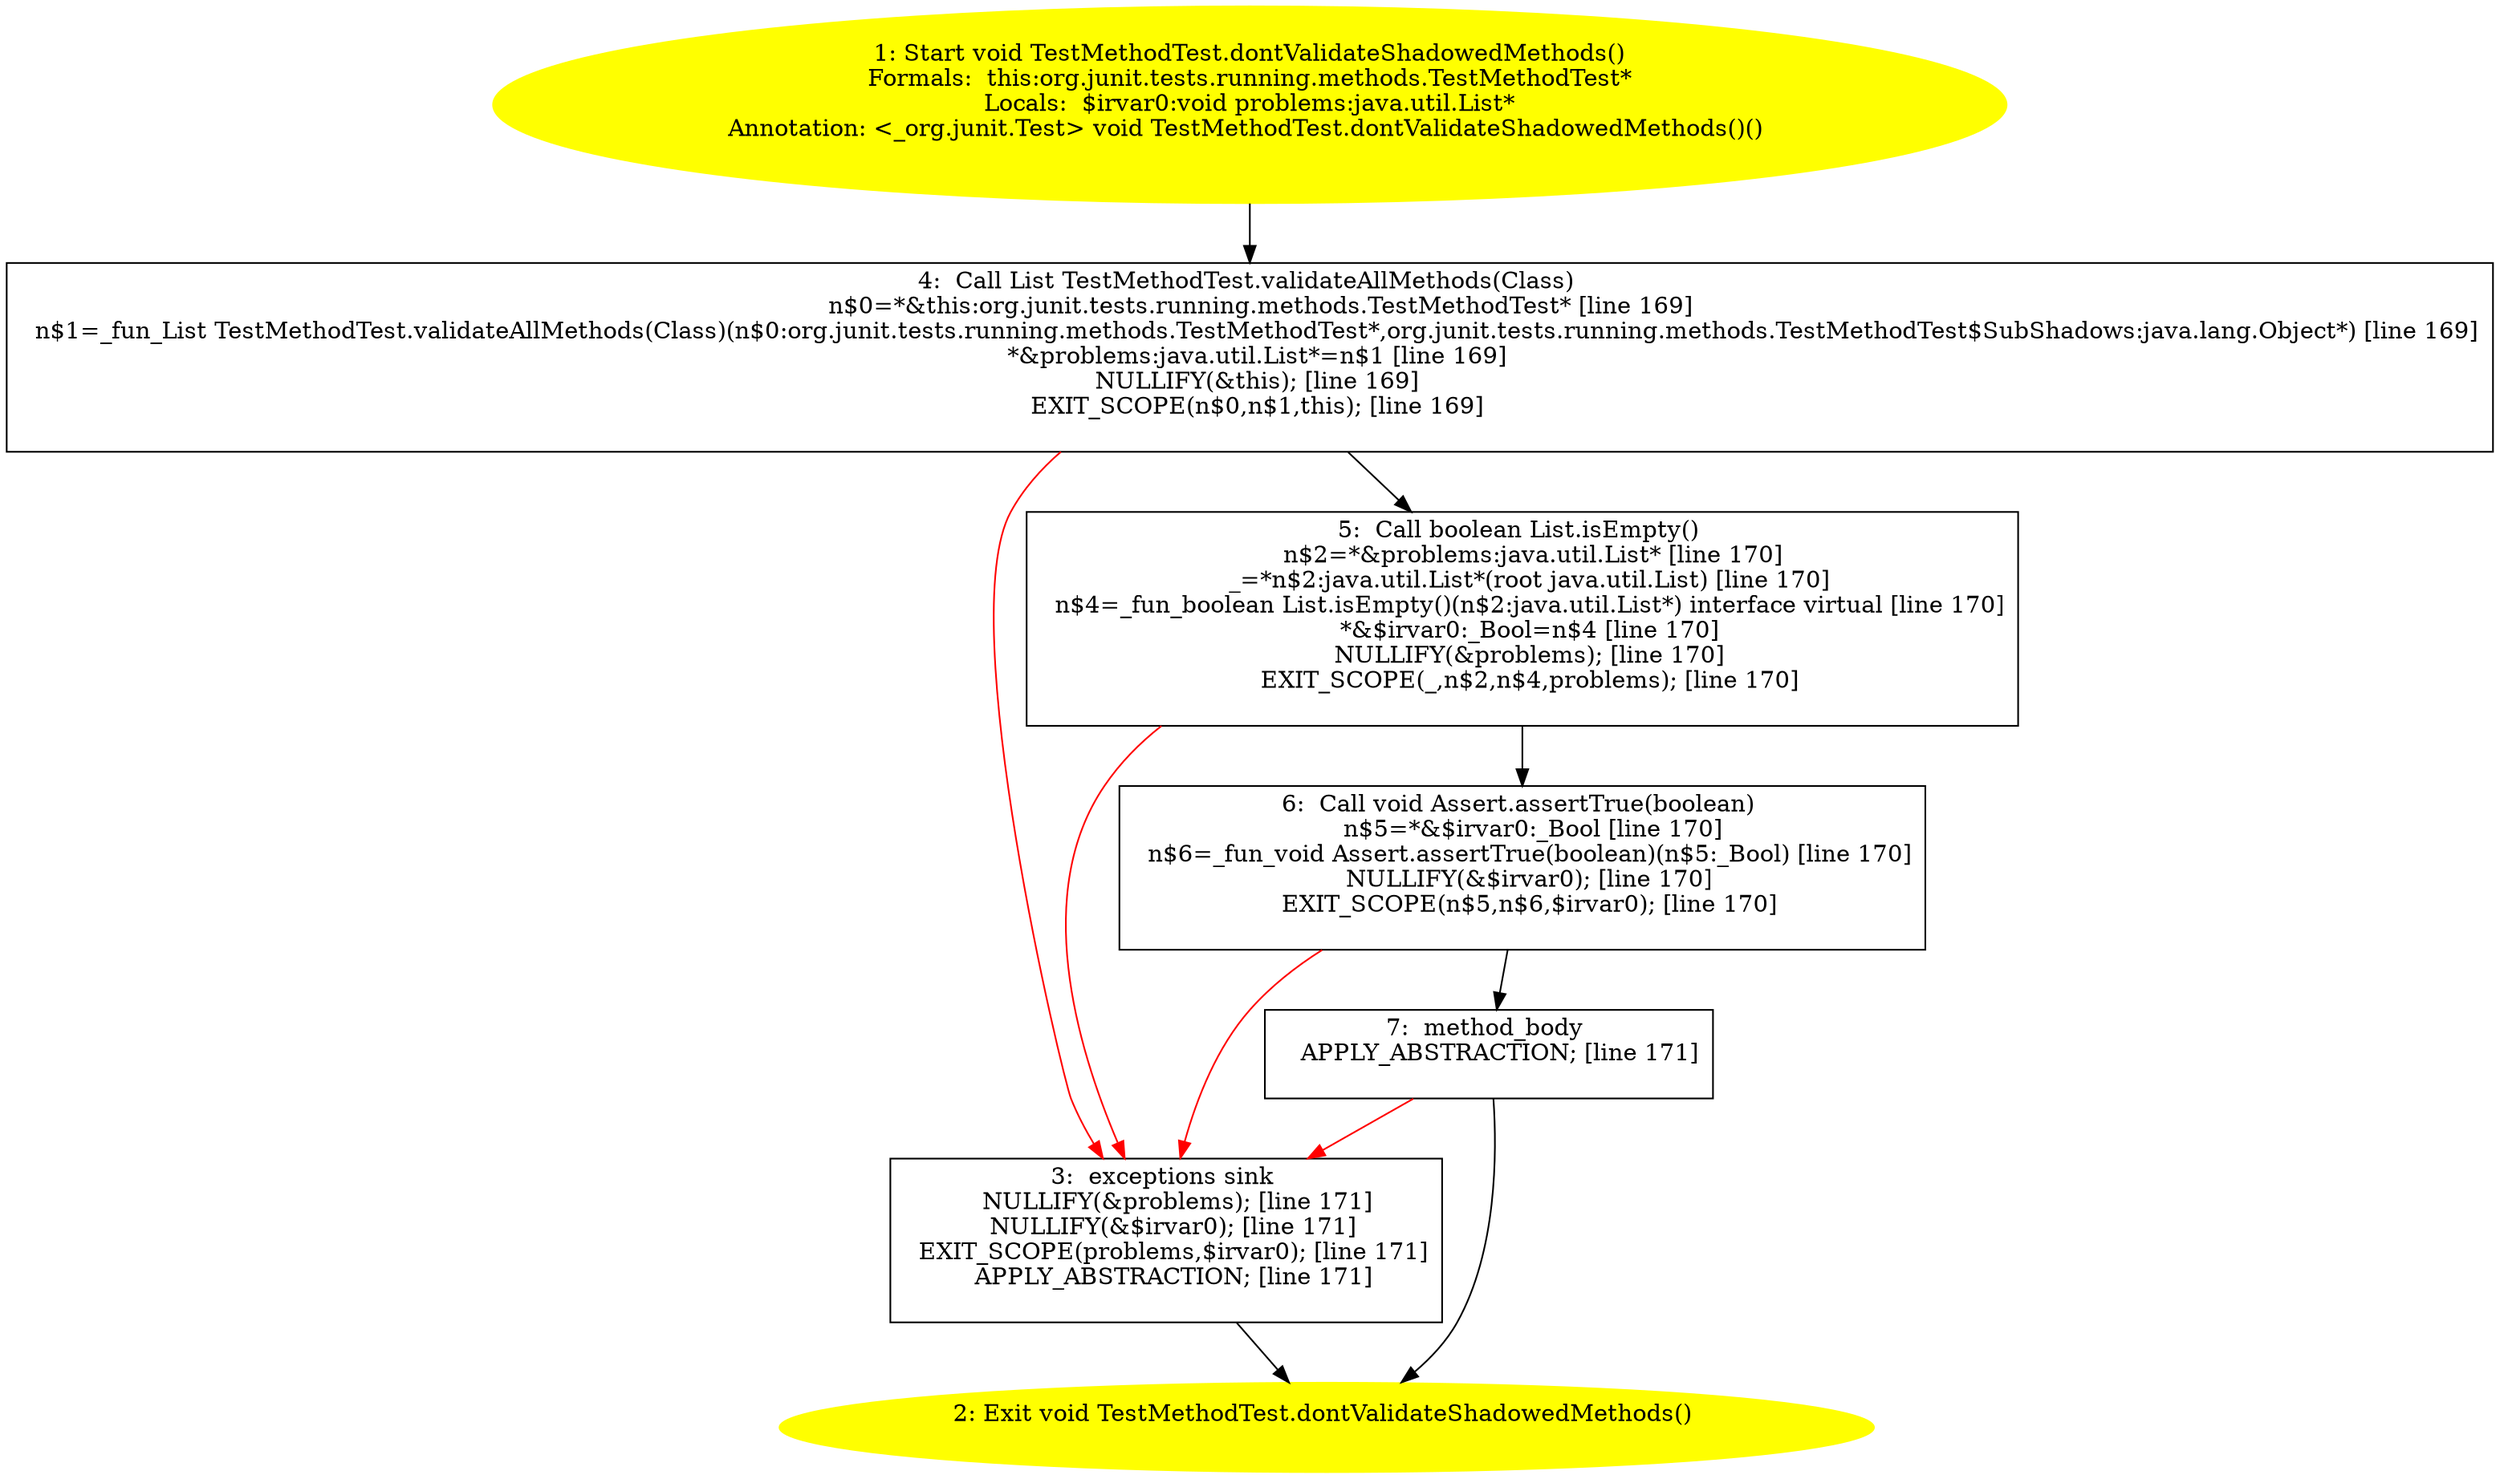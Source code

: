/* @generated */
digraph cfg {
"org.junit.tests.running.methods.TestMethodTest.dontValidateShadowedMethods():void.245d1fc67867889e0f8a6d93858929ac_1" [label="1: Start void TestMethodTest.dontValidateShadowedMethods()\nFormals:  this:org.junit.tests.running.methods.TestMethodTest*\nLocals:  $irvar0:void problems:java.util.List*\nAnnotation: <_org.junit.Test> void TestMethodTest.dontValidateShadowedMethods()() \n  " color=yellow style=filled]
	

	 "org.junit.tests.running.methods.TestMethodTest.dontValidateShadowedMethods():void.245d1fc67867889e0f8a6d93858929ac_1" -> "org.junit.tests.running.methods.TestMethodTest.dontValidateShadowedMethods():void.245d1fc67867889e0f8a6d93858929ac_4" ;
"org.junit.tests.running.methods.TestMethodTest.dontValidateShadowedMethods():void.245d1fc67867889e0f8a6d93858929ac_2" [label="2: Exit void TestMethodTest.dontValidateShadowedMethods() \n  " color=yellow style=filled]
	

"org.junit.tests.running.methods.TestMethodTest.dontValidateShadowedMethods():void.245d1fc67867889e0f8a6d93858929ac_3" [label="3:  exceptions sink \n   NULLIFY(&problems); [line 171]\n  NULLIFY(&$irvar0); [line 171]\n  EXIT_SCOPE(problems,$irvar0); [line 171]\n  APPLY_ABSTRACTION; [line 171]\n " shape="box"]
	

	 "org.junit.tests.running.methods.TestMethodTest.dontValidateShadowedMethods():void.245d1fc67867889e0f8a6d93858929ac_3" -> "org.junit.tests.running.methods.TestMethodTest.dontValidateShadowedMethods():void.245d1fc67867889e0f8a6d93858929ac_2" ;
"org.junit.tests.running.methods.TestMethodTest.dontValidateShadowedMethods():void.245d1fc67867889e0f8a6d93858929ac_4" [label="4:  Call List TestMethodTest.validateAllMethods(Class) \n   n$0=*&this:org.junit.tests.running.methods.TestMethodTest* [line 169]\n  n$1=_fun_List TestMethodTest.validateAllMethods(Class)(n$0:org.junit.tests.running.methods.TestMethodTest*,org.junit.tests.running.methods.TestMethodTest$SubShadows:java.lang.Object*) [line 169]\n  *&problems:java.util.List*=n$1 [line 169]\n  NULLIFY(&this); [line 169]\n  EXIT_SCOPE(n$0,n$1,this); [line 169]\n " shape="box"]
	

	 "org.junit.tests.running.methods.TestMethodTest.dontValidateShadowedMethods():void.245d1fc67867889e0f8a6d93858929ac_4" -> "org.junit.tests.running.methods.TestMethodTest.dontValidateShadowedMethods():void.245d1fc67867889e0f8a6d93858929ac_5" ;
	 "org.junit.tests.running.methods.TestMethodTest.dontValidateShadowedMethods():void.245d1fc67867889e0f8a6d93858929ac_4" -> "org.junit.tests.running.methods.TestMethodTest.dontValidateShadowedMethods():void.245d1fc67867889e0f8a6d93858929ac_3" [color="red" ];
"org.junit.tests.running.methods.TestMethodTest.dontValidateShadowedMethods():void.245d1fc67867889e0f8a6d93858929ac_5" [label="5:  Call boolean List.isEmpty() \n   n$2=*&problems:java.util.List* [line 170]\n  _=*n$2:java.util.List*(root java.util.List) [line 170]\n  n$4=_fun_boolean List.isEmpty()(n$2:java.util.List*) interface virtual [line 170]\n  *&$irvar0:_Bool=n$4 [line 170]\n  NULLIFY(&problems); [line 170]\n  EXIT_SCOPE(_,n$2,n$4,problems); [line 170]\n " shape="box"]
	

	 "org.junit.tests.running.methods.TestMethodTest.dontValidateShadowedMethods():void.245d1fc67867889e0f8a6d93858929ac_5" -> "org.junit.tests.running.methods.TestMethodTest.dontValidateShadowedMethods():void.245d1fc67867889e0f8a6d93858929ac_6" ;
	 "org.junit.tests.running.methods.TestMethodTest.dontValidateShadowedMethods():void.245d1fc67867889e0f8a6d93858929ac_5" -> "org.junit.tests.running.methods.TestMethodTest.dontValidateShadowedMethods():void.245d1fc67867889e0f8a6d93858929ac_3" [color="red" ];
"org.junit.tests.running.methods.TestMethodTest.dontValidateShadowedMethods():void.245d1fc67867889e0f8a6d93858929ac_6" [label="6:  Call void Assert.assertTrue(boolean) \n   n$5=*&$irvar0:_Bool [line 170]\n  n$6=_fun_void Assert.assertTrue(boolean)(n$5:_Bool) [line 170]\n  NULLIFY(&$irvar0); [line 170]\n  EXIT_SCOPE(n$5,n$6,$irvar0); [line 170]\n " shape="box"]
	

	 "org.junit.tests.running.methods.TestMethodTest.dontValidateShadowedMethods():void.245d1fc67867889e0f8a6d93858929ac_6" -> "org.junit.tests.running.methods.TestMethodTest.dontValidateShadowedMethods():void.245d1fc67867889e0f8a6d93858929ac_7" ;
	 "org.junit.tests.running.methods.TestMethodTest.dontValidateShadowedMethods():void.245d1fc67867889e0f8a6d93858929ac_6" -> "org.junit.tests.running.methods.TestMethodTest.dontValidateShadowedMethods():void.245d1fc67867889e0f8a6d93858929ac_3" [color="red" ];
"org.junit.tests.running.methods.TestMethodTest.dontValidateShadowedMethods():void.245d1fc67867889e0f8a6d93858929ac_7" [label="7:  method_body \n   APPLY_ABSTRACTION; [line 171]\n " shape="box"]
	

	 "org.junit.tests.running.methods.TestMethodTest.dontValidateShadowedMethods():void.245d1fc67867889e0f8a6d93858929ac_7" -> "org.junit.tests.running.methods.TestMethodTest.dontValidateShadowedMethods():void.245d1fc67867889e0f8a6d93858929ac_2" ;
	 "org.junit.tests.running.methods.TestMethodTest.dontValidateShadowedMethods():void.245d1fc67867889e0f8a6d93858929ac_7" -> "org.junit.tests.running.methods.TestMethodTest.dontValidateShadowedMethods():void.245d1fc67867889e0f8a6d93858929ac_3" [color="red" ];
}
